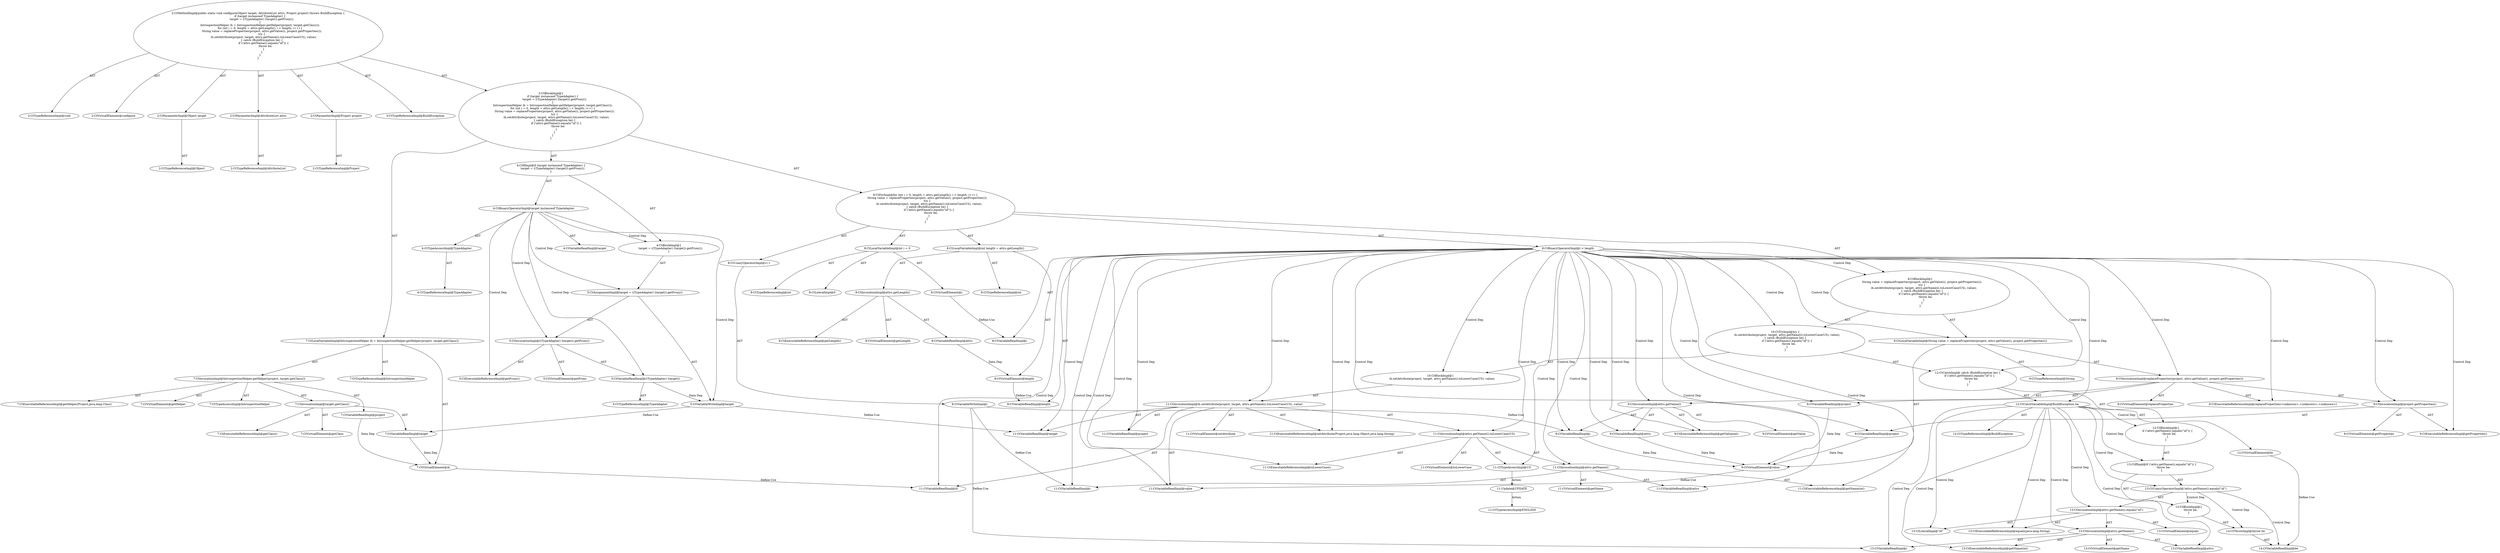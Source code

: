 digraph "configure#?,Object,AttributeList,Project" {
0 [label="2:CtTypeReferenceImpl@void" shape=ellipse]
1 [label="2:CtVirtualElement@configure" shape=ellipse]
2 [label="2:CtParameterImpl@Object target" shape=ellipse]
3 [label="2:CtTypeReferenceImpl@Object" shape=ellipse]
4 [label="2:CtParameterImpl@AttributeList attrs" shape=ellipse]
5 [label="2:CtTypeReferenceImpl@AttributeList" shape=ellipse]
6 [label="2:CtParameterImpl@Project project" shape=ellipse]
7 [label="2:CtTypeReferenceImpl@Project" shape=ellipse]
8 [label="3:CtTypeReferenceImpl@BuildException" shape=ellipse]
9 [label="4:CtVariableReadImpl@target" shape=ellipse]
10 [label="4:CtTypeAccessImpl@TypeAdapter" shape=ellipse]
11 [label="4:CtTypeReferenceImpl@TypeAdapter" shape=ellipse]
12 [label="4:CtBinaryOperatorImpl@target instanceof TypeAdapter" shape=ellipse]
13 [label="5:CtVariableWriteImpl@target" shape=ellipse]
14 [label="5:CtExecutableReferenceImpl@getProxy()" shape=ellipse]
15 [label="5:CtVirtualElement@getProxy" shape=ellipse]
16 [label="5:CtVariableReadImpl@((TypeAdapter) (target))" shape=ellipse]
17 [label="5:CtTypeReferenceImpl@TypeAdapter" shape=ellipse]
18 [label="5:CtInvocationImpl@((TypeAdapter) (target)).getProxy()" shape=ellipse]
19 [label="5:CtAssignmentImpl@target = ((TypeAdapter) (target)).getProxy()" shape=ellipse]
20 [label="4:CtBlockImpl@\{
    target = ((TypeAdapter) (target)).getProxy();
\}" shape=ellipse]
21 [label="4:CtIfImpl@if (target instanceof TypeAdapter) \{
    target = ((TypeAdapter) (target)).getProxy();
\}" shape=ellipse]
22 [label="7:CtTypeReferenceImpl@IntrospectionHelper" shape=ellipse]
23 [label="7:CtExecutableReferenceImpl@getHelper(Project,java.lang.Class)" shape=ellipse]
24 [label="7:CtVirtualElement@getHelper" shape=ellipse]
25 [label="7:CtTypeAccessImpl@IntrospectionHelper" shape=ellipse]
26 [label="7:CtVariableReadImpl@project" shape=ellipse]
27 [label="7:CtExecutableReferenceImpl@getClass()" shape=ellipse]
28 [label="7:CtVirtualElement@getClass" shape=ellipse]
29 [label="7:CtVariableReadImpl@target" shape=ellipse]
30 [label="7:CtInvocationImpl@target.getClass()" shape=ellipse]
31 [label="7:CtInvocationImpl@IntrospectionHelper.getHelper(project, target.getClass())" shape=ellipse]
32 [label="7:CtVirtualElement@ih" shape=ellipse]
33 [label="7:CtLocalVariableImpl@IntrospectionHelper ih = IntrospectionHelper.getHelper(project, target.getClass())" shape=ellipse]
34 [label="8:CtTypeReferenceImpl@int" shape=ellipse]
35 [label="8:CtLiteralImpl@0" shape=ellipse]
36 [label="8:CtVirtualElement@i" shape=ellipse]
37 [label="8:CtLocalVariableImpl@int i = 0" shape=ellipse]
38 [label="8:CtExecutableReferenceImpl@getLength()" shape=ellipse]
39 [label="8:CtVirtualElement@getLength" shape=ellipse]
40 [label="8:CtVariableReadImpl@attrs" shape=ellipse]
41 [label="8:CtInvocationImpl@attrs.getLength()" shape=ellipse]
42 [label="8:CtVirtualElement@length" shape=ellipse]
43 [label="8:CtLocalVariableImpl@int length = attrs.getLength()" shape=ellipse]
44 [label="8:CtTypeReferenceImpl@int" shape=ellipse]
45 [label="8:CtVariableReadImpl@i" shape=ellipse]
46 [label="8:CtVariableReadImpl@length" shape=ellipse]
47 [label="8:CtBinaryOperatorImpl@i < length" shape=ellipse]
48 [label="8:CtVariableWriteImpl@i" shape=ellipse]
49 [label="8:CtUnaryOperatorImpl@i++" shape=ellipse]
50 [label="9:CtTypeReferenceImpl@String" shape=ellipse]
51 [label="9:CtExecutableReferenceImpl@replaceProperties(<unknown>,<unknown>,<unknown>)" shape=ellipse]
52 [label="9:CtVirtualElement@replaceProperties" shape=ellipse]
53 [label="9:CtVariableReadImpl@project" shape=ellipse]
54 [label="9:CtExecutableReferenceImpl@getValue(int)" shape=ellipse]
55 [label="9:CtVirtualElement@getValue" shape=ellipse]
56 [label="9:CtVariableReadImpl@attrs" shape=ellipse]
57 [label="9:CtVariableReadImpl@i" shape=ellipse]
58 [label="9:CtInvocationImpl@attrs.getValue(i)" shape=ellipse]
59 [label="9:CtExecutableReferenceImpl@getProperties()" shape=ellipse]
60 [label="9:CtVirtualElement@getProperties" shape=ellipse]
61 [label="9:CtVariableReadImpl@project" shape=ellipse]
62 [label="9:CtInvocationImpl@project.getProperties()" shape=ellipse]
63 [label="9:CtInvocationImpl@replaceProperties(project, attrs.getValue(i), project.getProperties())" shape=ellipse]
64 [label="9:CtVirtualElement@value" shape=ellipse]
65 [label="9:CtLocalVariableImpl@String value = replaceProperties(project, attrs.getValue(i), project.getProperties())" shape=ellipse]
66 [label="11:CtExecutableReferenceImpl@setAttribute(Project,java.lang.Object,java.lang.String)" shape=ellipse]
67 [label="11:CtVirtualElement@setAttribute" shape=ellipse]
68 [label="11:CtVariableReadImpl@ih" shape=ellipse]
69 [label="11:CtVariableReadImpl@project" shape=ellipse]
70 [label="11:CtVariableReadImpl@target" shape=ellipse]
71 [label="11:CtExecutableReferenceImpl@toLowerCase()" shape=ellipse]
72 [label="11:CtVirtualElement@toLowerCase" shape=ellipse]
73 [label="11:CtExecutableReferenceImpl@getName(int)" shape=ellipse]
74 [label="11:CtVirtualElement@getName" shape=ellipse]
75 [label="11:CtVariableReadImpl@attrs" shape=ellipse]
76 [label="11:CtVariableReadImpl@i" shape=ellipse]
77 [label="11:CtInvocationImpl@attrs.getName(i)" shape=ellipse]
78 [label="11:CtTypeAccessImpl@US" shape=ellipse]
79 [label="11:CtInvocationImpl@attrs.getName(i).toLowerCase(US)" shape=ellipse]
80 [label="11:CtVariableReadImpl@value" shape=ellipse]
81 [label="11:CtInvocationImpl@ih.setAttribute(project, target, attrs.getName(i).toLowerCase(US), value)" shape=ellipse]
82 [label="10:CtBlockImpl@\{
    ih.setAttribute(project, target, attrs.getName(i).toLowerCase(US), value);
\}" shape=ellipse]
83 [label="12:CtVirtualElement@be" shape=ellipse]
84 [label="12:CtTypeReferenceImpl@BuildException" shape=ellipse]
85 [label="12:CtCatchVariableImpl@BuildException be" shape=ellipse]
86 [label="13:CtExecutableReferenceImpl@equals(java.lang.String)" shape=ellipse]
87 [label="13:CtVirtualElement@equals" shape=ellipse]
88 [label="13:CtExecutableReferenceImpl@getName(int)" shape=ellipse]
89 [label="13:CtVirtualElement@getName" shape=ellipse]
90 [label="13:CtVariableReadImpl@attrs" shape=ellipse]
91 [label="13:CtVariableReadImpl@i" shape=ellipse]
92 [label="13:CtInvocationImpl@attrs.getName(i)" shape=ellipse]
93 [label="13:CtLiteralImpl@\"id\"" shape=ellipse]
94 [label="13:CtInvocationImpl@attrs.getName(i).equals(\"id\")" shape=ellipse]
95 [label="13:CtUnaryOperatorImpl@!attrs.getName(i).equals(\"id\")" shape=ellipse]
96 [label="14:CtVariableReadImpl@be" shape=ellipse]
97 [label="14:CtThrowImpl@throw be" shape=ellipse]
98 [label="13:CtBlockImpl@\{
    throw be;
\}" shape=ellipse]
99 [label="13:CtIfImpl@if (!attrs.getName(i).equals(\"id\")) \{
    throw be;
\}" shape=ellipse]
100 [label="12:CtBlockImpl@\{
    if (!attrs.getName(i).equals(\"id\")) \{
        throw be;
    \}
\}" shape=ellipse]
101 [label="12:CtCatchImpl@ catch (BuildException be) \{
    if (!attrs.getName(i).equals(\"id\")) \{
        throw be;
    \}
\}" shape=ellipse]
102 [label="10:CtTryImpl@try \{
    ih.setAttribute(project, target, attrs.getName(i).toLowerCase(US), value);
\} catch (BuildException be) \{
    if (!attrs.getName(i).equals(\"id\")) \{
        throw be;
    \}
\}" shape=ellipse]
103 [label="8:CtBlockImpl@\{
    String value = replaceProperties(project, attrs.getValue(i), project.getProperties());
    try \{
        ih.setAttribute(project, target, attrs.getName(i).toLowerCase(US), value);
    \} catch (BuildException be) \{
        if (!attrs.getName(i).equals(\"id\")) \{
            throw be;
        \}
    \}
\}" shape=ellipse]
104 [label="8:CtForImpl@for (int i = 0, length = attrs.getLength(); i < length; i++) \{
    String value = replaceProperties(project, attrs.getValue(i), project.getProperties());
    try \{
        ih.setAttribute(project, target, attrs.getName(i).toLowerCase(US), value);
    \} catch (BuildException be) \{
        if (!attrs.getName(i).equals(\"id\")) \{
            throw be;
        \}
    \}
\}" shape=ellipse]
105 [label="3:CtBlockImpl@\{
    if (target instanceof TypeAdapter) \{
        target = ((TypeAdapter) (target)).getProxy();
    \}
    IntrospectionHelper ih = IntrospectionHelper.getHelper(project, target.getClass());
    for (int i = 0, length = attrs.getLength(); i < length; i++) \{
        String value = replaceProperties(project, attrs.getValue(i), project.getProperties());
        try \{
            ih.setAttribute(project, target, attrs.getName(i).toLowerCase(US), value);
        \} catch (BuildException be) \{
            if (!attrs.getName(i).equals(\"id\")) \{
                throw be;
            \}
        \}
    \}
\}" shape=ellipse]
106 [label="2:CtMethodImpl@public static void configure(Object target, AttributeList attrs, Project project) throws BuildException \{
    if (target instanceof TypeAdapter) \{
        target = ((TypeAdapter) (target)).getProxy();
    \}
    IntrospectionHelper ih = IntrospectionHelper.getHelper(project, target.getClass());
    for (int i = 0, length = attrs.getLength(); i < length; i++) \{
        String value = replaceProperties(project, attrs.getValue(i), project.getProperties());
        try \{
            ih.setAttribute(project, target, attrs.getName(i).toLowerCase(US), value);
        \} catch (BuildException be) \{
            if (!attrs.getName(i).equals(\"id\")) \{
                throw be;
            \}
        \}
    \}
\}" shape=ellipse]
107 [label="11:Update@UPDATE" shape=ellipse]
108 [label="11:CtTypeAccessImpl@ENGLISH" shape=ellipse]
2 -> 3 [label="AST"];
4 -> 5 [label="AST"];
6 -> 7 [label="AST"];
10 -> 11 [label="AST"];
12 -> 9 [label="AST"];
12 -> 10 [label="AST"];
12 -> 20 [label="Control Dep"];
12 -> 19 [label="Control Dep"];
12 -> 13 [label="Control Dep"];
12 -> 18 [label="Control Dep"];
12 -> 14 [label="Control Dep"];
12 -> 16 [label="Control Dep"];
13 -> 29 [label="Define-Use"];
13 -> 70 [label="Define-Use"];
16 -> 17 [label="AST"];
16 -> 13 [label="Data Dep"];
18 -> 15 [label="AST"];
18 -> 16 [label="AST"];
18 -> 14 [label="AST"];
19 -> 13 [label="AST"];
19 -> 18 [label="AST"];
20 -> 19 [label="AST"];
21 -> 12 [label="AST"];
21 -> 20 [label="AST"];
26 -> 32 [label="Data Dep"];
29 -> 32 [label="Data Dep"];
30 -> 28 [label="AST"];
30 -> 29 [label="AST"];
30 -> 27 [label="AST"];
31 -> 24 [label="AST"];
31 -> 25 [label="AST"];
31 -> 23 [label="AST"];
31 -> 26 [label="AST"];
31 -> 30 [label="AST"];
32 -> 68 [label="Define-Use"];
33 -> 32 [label="AST"];
33 -> 22 [label="AST"];
33 -> 31 [label="AST"];
36 -> 45 [label="Define-Use"];
37 -> 36 [label="AST"];
37 -> 34 [label="AST"];
37 -> 35 [label="AST"];
40 -> 42 [label="Data Dep"];
41 -> 39 [label="AST"];
41 -> 40 [label="AST"];
41 -> 38 [label="AST"];
42 -> 46 [label="Define-Use"];
43 -> 42 [label="AST"];
43 -> 44 [label="AST"];
43 -> 41 [label="AST"];
47 -> 45 [label="AST"];
47 -> 46 [label="AST"];
47 -> 103 [label="Control Dep"];
47 -> 65 [label="Control Dep"];
47 -> 63 [label="Control Dep"];
47 -> 51 [label="Control Dep"];
47 -> 53 [label="Control Dep"];
47 -> 58 [label="Control Dep"];
47 -> 54 [label="Control Dep"];
47 -> 56 [label="Control Dep"];
47 -> 57 [label="Control Dep"];
47 -> 62 [label="Control Dep"];
47 -> 59 [label="Control Dep"];
47 -> 61 [label="Control Dep"];
47 -> 102 [label="Control Dep"];
47 -> 82 [label="Control Dep"];
47 -> 81 [label="Control Dep"];
47 -> 66 [label="Control Dep"];
47 -> 68 [label="Control Dep"];
47 -> 69 [label="Control Dep"];
47 -> 70 [label="Control Dep"];
47 -> 79 [label="Control Dep"];
47 -> 71 [label="Control Dep"];
47 -> 77 [label="Control Dep"];
47 -> 73 [label="Control Dep"];
47 -> 75 [label="Control Dep"];
47 -> 76 [label="Control Dep"];
47 -> 78 [label="Control Dep"];
47 -> 80 [label="Control Dep"];
47 -> 101 [label="Control Dep"];
47 -> 85 [label="Control Dep"];
48 -> 57 [label="Define-Use"];
48 -> 76 [label="Define-Use"];
48 -> 91 [label="Define-Use"];
49 -> 48 [label="AST"];
53 -> 64 [label="Data Dep"];
56 -> 64 [label="Data Dep"];
57 -> 64 [label="Data Dep"];
58 -> 55 [label="AST"];
58 -> 56 [label="AST"];
58 -> 54 [label="AST"];
58 -> 57 [label="AST"];
61 -> 64 [label="Data Dep"];
62 -> 60 [label="AST"];
62 -> 61 [label="AST"];
62 -> 59 [label="AST"];
63 -> 52 [label="AST"];
63 -> 51 [label="AST"];
63 -> 53 [label="AST"];
63 -> 58 [label="AST"];
63 -> 62 [label="AST"];
64 -> 80 [label="Define-Use"];
65 -> 64 [label="AST"];
65 -> 50 [label="AST"];
65 -> 63 [label="AST"];
77 -> 74 [label="AST"];
77 -> 75 [label="AST"];
77 -> 73 [label="AST"];
77 -> 76 [label="AST"];
78 -> 107 [label="Action"];
79 -> 72 [label="AST"];
79 -> 77 [label="AST"];
79 -> 71 [label="AST"];
79 -> 78 [label="AST"];
81 -> 67 [label="AST"];
81 -> 68 [label="AST"];
81 -> 66 [label="AST"];
81 -> 69 [label="AST"];
81 -> 70 [label="AST"];
81 -> 79 [label="AST"];
81 -> 80 [label="AST"];
82 -> 81 [label="AST"];
83 -> 96 [label="Define-Use"];
85 -> 83 [label="AST"];
85 -> 84 [label="AST"];
85 -> 100 [label="Control Dep"];
85 -> 99 [label="Control Dep"];
85 -> 95 [label="Control Dep"];
85 -> 94 [label="Control Dep"];
85 -> 86 [label="Control Dep"];
85 -> 92 [label="Control Dep"];
85 -> 88 [label="Control Dep"];
85 -> 90 [label="Control Dep"];
85 -> 91 [label="Control Dep"];
85 -> 93 [label="Control Dep"];
92 -> 89 [label="AST"];
92 -> 90 [label="AST"];
92 -> 88 [label="AST"];
92 -> 91 [label="AST"];
94 -> 87 [label="AST"];
94 -> 92 [label="AST"];
94 -> 86 [label="AST"];
94 -> 93 [label="AST"];
95 -> 94 [label="AST"];
95 -> 98 [label="Control Dep"];
95 -> 97 [label="Control Dep"];
95 -> 96 [label="Control Dep"];
97 -> 96 [label="AST"];
98 -> 97 [label="AST"];
99 -> 95 [label="AST"];
99 -> 98 [label="AST"];
100 -> 99 [label="AST"];
101 -> 85 [label="AST"];
101 -> 100 [label="AST"];
102 -> 82 [label="AST"];
102 -> 101 [label="AST"];
103 -> 65 [label="AST"];
103 -> 102 [label="AST"];
104 -> 37 [label="AST"];
104 -> 43 [label="AST"];
104 -> 47 [label="AST"];
104 -> 49 [label="AST"];
104 -> 103 [label="AST"];
105 -> 21 [label="AST"];
105 -> 33 [label="AST"];
105 -> 104 [label="AST"];
106 -> 1 [label="AST"];
106 -> 0 [label="AST"];
106 -> 2 [label="AST"];
106 -> 4 [label="AST"];
106 -> 6 [label="AST"];
106 -> 8 [label="AST"];
106 -> 105 [label="AST"];
107 -> 108 [label="Action"];
}